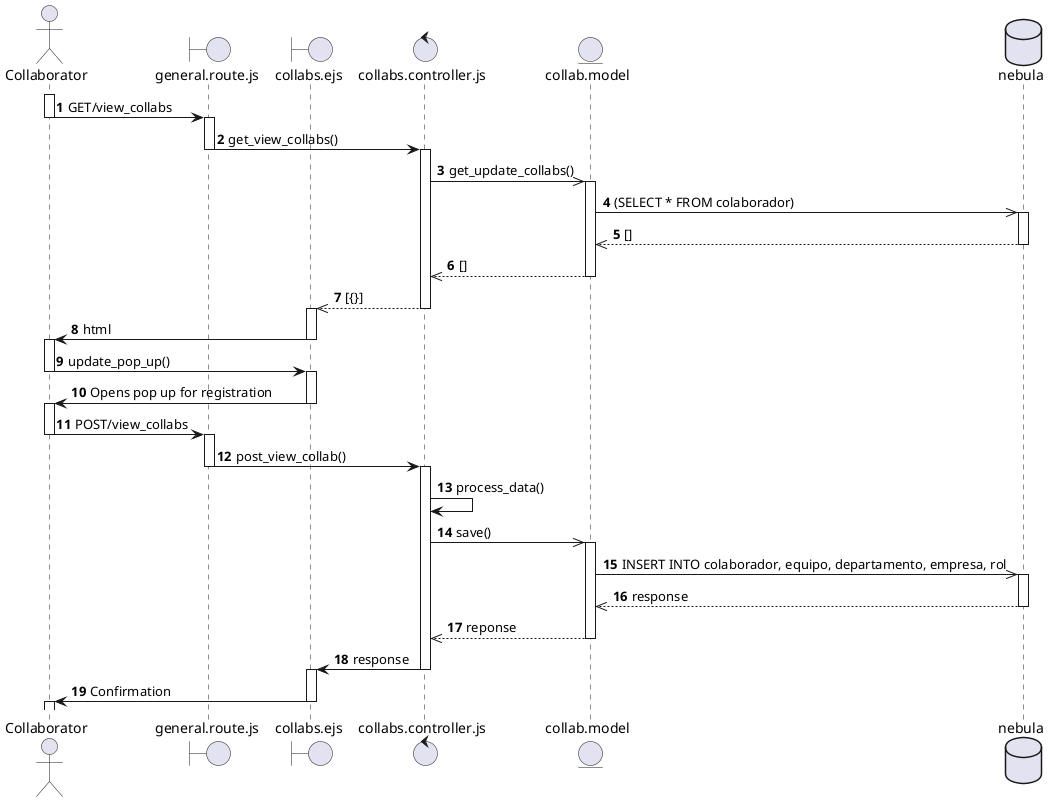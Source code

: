 @startuml Prueba
autonumber
actor Collaborator
boundary general.route.js as gRoutes
boundary collabs.ejs as collabView
control collabs.controller.js as collabController
entity collab.model as collabModel
database nebula as neb

activate Collaborator
Collaborator -> gRoutes : GET/view_collabs
deactivate Collaborator

activate gRoutes
gRoutes -> collabController: get_view_collabs()
deactivate gRoutes

activate collabController
collabController ->> collabModel: get_update_collabs()

activate collabModel
collabModel ->> neb: (SELECT * FROM colaborador)

activate neb
neb-->> collabModel: []
deactivate neb

collabModel -->> collabController: []
deactivate collabModel

collabController -->> collabView: [{}]
deactivate collabController

activate collabView
collabView -> Collaborator: html
deactivate collabView
 
activate Collaborator
Collaborator -> collabView : update_pop_up()
deactivate Collaborator

activate collabView
deactivate collabController

collabView -> Collaborator : Opens pop up for registration
deactivate collabView

activate Collaborator
Collaborator -> gRoutes :POST/view_collabs
deactivate Collaborator


activate gRoutes
gRoutes -> collabController : post_view_collab()
deactivate gRoutes

' Pre-procesa información antes de guardarla en db
' De rango a dias específicos que se guardan en db

activate collabController
collabController -> collabController: process_data()

' ES LO SUFICIENTEMENTE IMPORTANTE COMO PARA PONERLA?
' collabView -> collabView : verify_data()

collabController ->> collabModel: save()

activate collabModel
collabModel ->> neb : INSERT INTO colaborador, equipo, departamento, empresa, rol
activate neb
neb -->> collabModel : response
deactivate neb
collabModel -->> collabController : reponse
deactivate collabModel
collabController -> collabView : response
deactivate collabController
activate collabView 
collabView -> Collaborator : Confirmation
deactivate collabView
activate Collaborator





@enduml